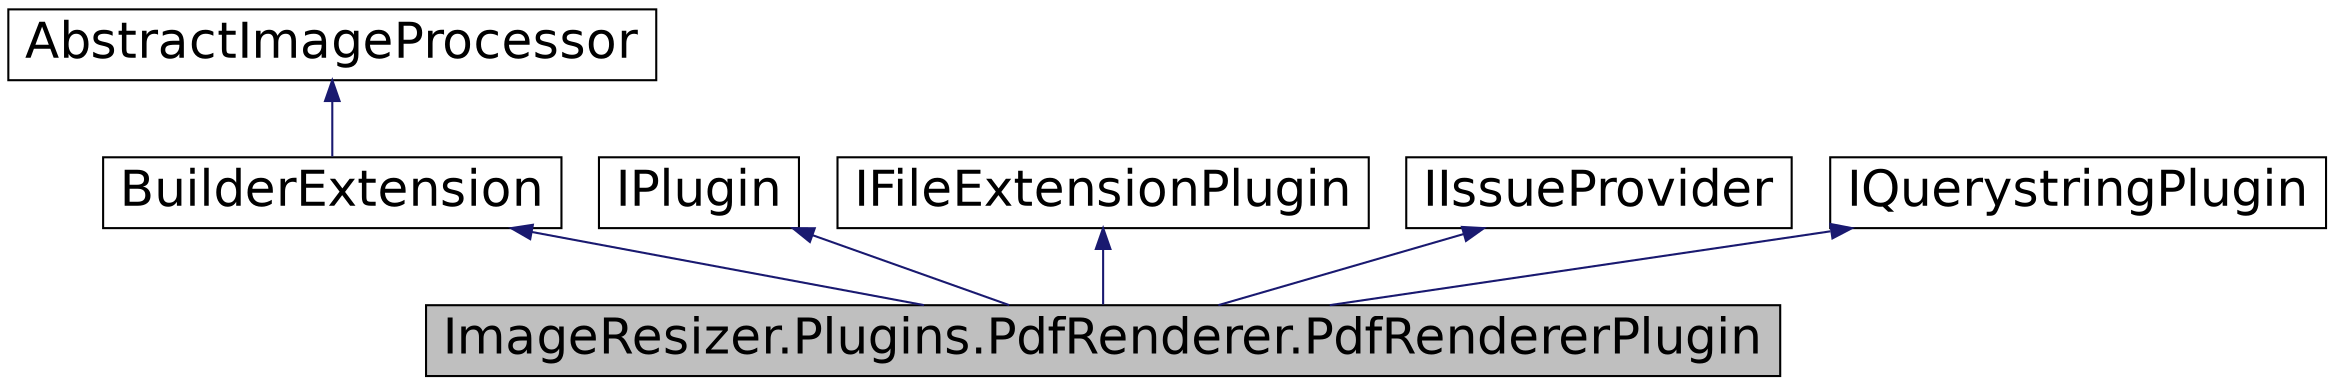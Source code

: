 digraph G
{
  edge [fontname="Helvetica",fontsize="24",labelfontname="Helvetica",labelfontsize="24"];
  node [fontname="Helvetica",fontsize="24",shape=record];
  Node1 [label="ImageResizer.Plugins.PdfRenderer.PdfRendererPlugin",height=0.2,width=0.4,color="black", fillcolor="grey75", style="filled" fontcolor="black"];
  Node2 -> Node1 [dir="back",color="midnightblue",fontsize="24",style="solid",fontname="Helvetica"];
  Node2 [label="BuilderExtension",height=0.2,width=0.4,color="black", fillcolor="white", style="filled",URL="$class_image_resizer_1_1_resizing_1_1_builder_extension.html",tooltip="Provides a useable base class that can be used to modify the behavior of ImageBuilder. When registered with an ImageBuilder instance, the ImageBuilder will call the corresponding methods on the extension prior to executing its own methods."];
  Node3 -> Node2 [dir="back",color="midnightblue",fontsize="24",style="solid",fontname="Helvetica"];
  Node3 [label="AbstractImageProcessor",height=0.2,width=0.4,color="black", fillcolor="white", style="filled",URL="$class_image_resizer_1_1_resizing_1_1_abstract_image_processor.html",tooltip="Not for external use. Inherit from BuilderExtension instead. Dual-purpose base class for both ImageBu..."];
  Node4 -> Node1 [dir="back",color="midnightblue",fontsize="24",style="solid",fontname="Helvetica"];
  Node4 [label="IPlugin",height=0.2,width=0.4,color="black", fillcolor="white", style="filled",URL="$interface_image_resizer_1_1_plugins_1_1_i_plugin.html",tooltip="All plugins must implement this. Enables web.config addition and removal."];
  Node5 -> Node1 [dir="back",color="midnightblue",fontsize="24",style="solid",fontname="Helvetica"];
  Node5 [label="IFileExtensionPlugin",height=0.2,width=0.4,color="black", fillcolor="white", style="filled",URL="$interface_image_resizer_1_1_plugins_1_1_i_file_extension_plugin.html",tooltip="For plugins that add support for new source file image extensions."];
  Node6 -> Node1 [dir="back",color="midnightblue",fontsize="24",style="solid",fontname="Helvetica"];
  Node6 [label="IIssueProvider",height=0.2,width=0.4,color="black", fillcolor="white", style="filled",URL="$interface_image_resizer_1_1_configuration_1_1_issues_1_1_i_issue_provider.html"];
  Node7 -> Node1 [dir="back",color="midnightblue",fontsize="24",style="solid",fontname="Helvetica"];
  Node7 [label="IQuerystringPlugin",height=0.2,width=0.4,color="black", fillcolor="white", style="filled",URL="$interface_image_resizer_1_1_plugins_1_1_i_querystring_plugin.html",tooltip="For plugins that access the query string (important!)"];
}
